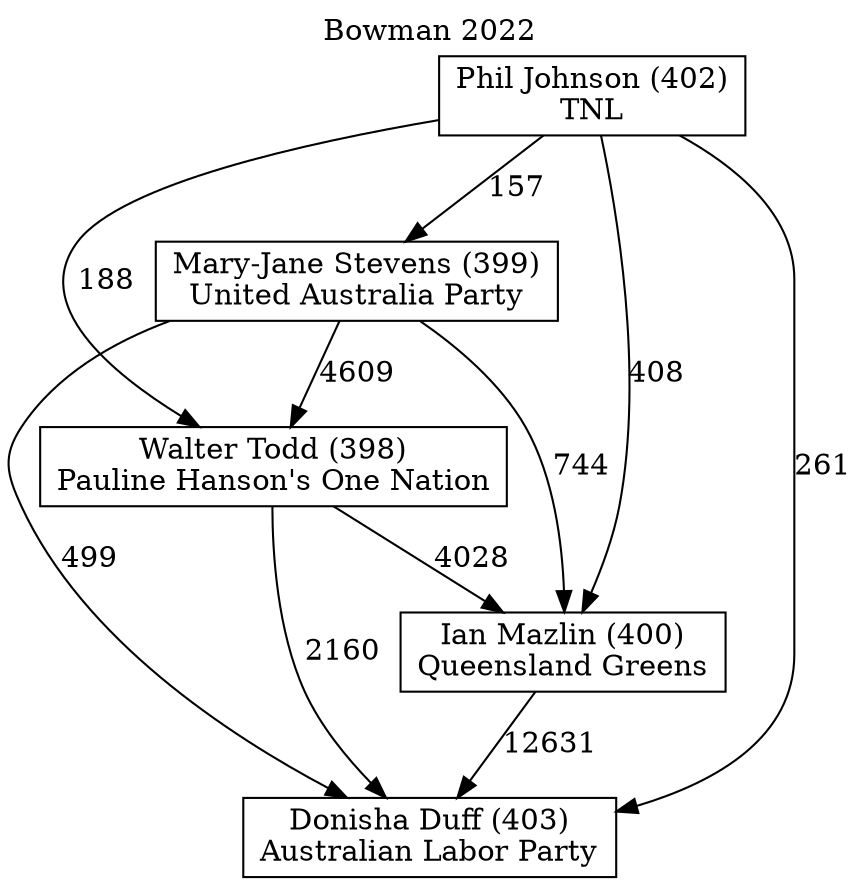 // House preference flow
digraph "Donisha Duff (403)_Bowman_2022" {
	graph [label="Bowman 2022" labelloc=t mclimit=10]
	node [shape=box]
	"Donisha Duff (403)" [label="Donisha Duff (403)
Australian Labor Party"]
	"Ian Mazlin (400)" [label="Ian Mazlin (400)
Queensland Greens"]
	"Walter Todd (398)" [label="Walter Todd (398)
Pauline Hanson's One Nation"]
	"Mary-Jane Stevens (399)" [label="Mary-Jane Stevens (399)
United Australia Party"]
	"Phil Johnson (402)" [label="Phil Johnson (402)
TNL"]
	"Ian Mazlin (400)" -> "Donisha Duff (403)" [label=12631]
	"Walter Todd (398)" -> "Ian Mazlin (400)" [label=4028]
	"Mary-Jane Stevens (399)" -> "Walter Todd (398)" [label=4609]
	"Phil Johnson (402)" -> "Mary-Jane Stevens (399)" [label=157]
	"Walter Todd (398)" -> "Donisha Duff (403)" [label=2160]
	"Mary-Jane Stevens (399)" -> "Donisha Duff (403)" [label=499]
	"Phil Johnson (402)" -> "Donisha Duff (403)" [label=261]
	"Phil Johnson (402)" -> "Walter Todd (398)" [label=188]
	"Mary-Jane Stevens (399)" -> "Ian Mazlin (400)" [label=744]
	"Phil Johnson (402)" -> "Ian Mazlin (400)" [label=408]
}
